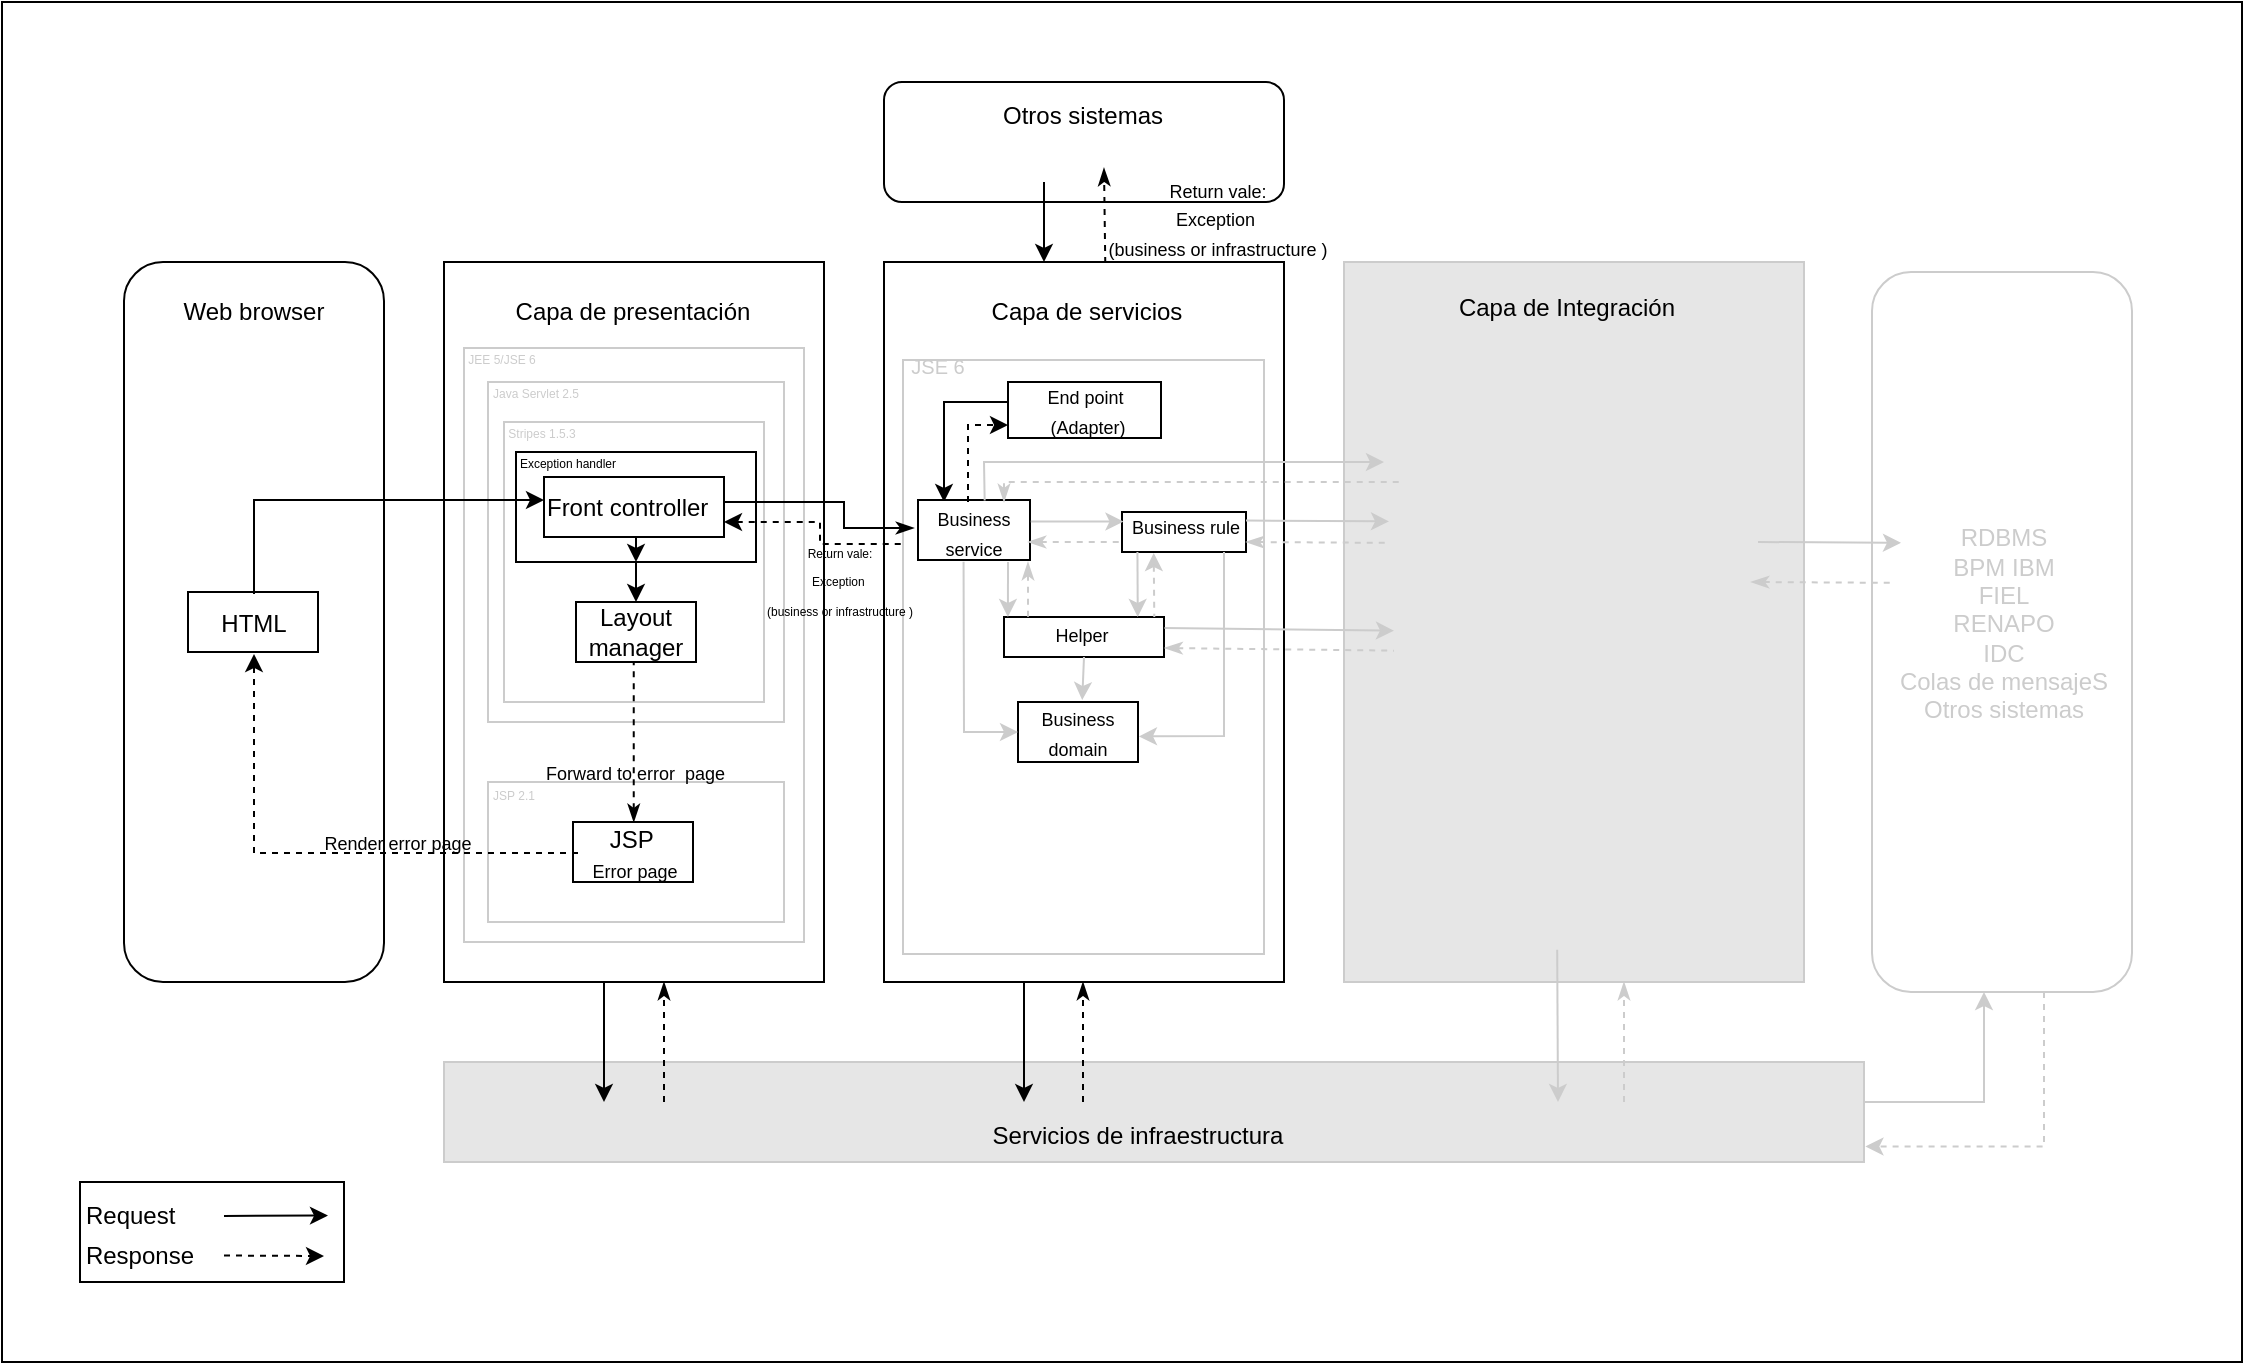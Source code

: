 <mxfile version="24.7.17">
  <diagram name="VistaProcesosCapaPresentacion" id="p9K0cnw3e_TJKJsx_78d">
    <mxGraphModel dx="880" dy="524" grid="1" gridSize="10" guides="1" tooltips="1" connect="1" arrows="1" fold="1" page="1" pageScale="1" pageWidth="827" pageHeight="1169" math="0" shadow="0">
      <root>
        <mxCell id="0" />
        <mxCell id="1" parent="0" />
        <mxCell id="4sbqB-bUX-TCx8UsU7u6-6" value="" style="rounded=0;whiteSpace=wrap;html=1;" parent="1" vertex="1">
          <mxGeometry x="121" y="40" width="1120" height="680" as="geometry" />
        </mxCell>
        <mxCell id="4sbqB-bUX-TCx8UsU7u6-4" value="" style="rounded=0;whiteSpace=wrap;html=1;" parent="1" vertex="1">
          <mxGeometry x="160" y="630" width="132" height="50" as="geometry" />
        </mxCell>
        <mxCell id="YERbZWsGb_3LJ_n3Qa9_-2" value="" style="rounded=1;whiteSpace=wrap;html=1;" parent="1" vertex="1">
          <mxGeometry x="182" y="170" width="130" height="360" as="geometry" />
        </mxCell>
        <mxCell id="YERbZWsGb_3LJ_n3Qa9_-6" value="" style="rounded=0;whiteSpace=wrap;html=1;" parent="1" vertex="1">
          <mxGeometry x="342" y="170" width="190" height="360" as="geometry" />
        </mxCell>
        <mxCell id="YERbZWsGb_3LJ_n3Qa9_-7" value="" style="rounded=0;whiteSpace=wrap;html=1;" parent="1" vertex="1">
          <mxGeometry x="562" y="170" width="200" height="360" as="geometry" />
        </mxCell>
        <mxCell id="YERbZWsGb_3LJ_n3Qa9_-8" value="" style="rounded=0;whiteSpace=wrap;html=1;fillColor=#E6E6E6;strokeColor=#CCCCCC;" parent="1" vertex="1">
          <mxGeometry x="792" y="170" width="230" height="360" as="geometry" />
        </mxCell>
        <mxCell id="5H7elzML800JX2GymNLW-93" style="edgeStyle=orthogonalEdgeStyle;rounded=0;orthogonalLoop=1;jettySize=auto;html=1;entryX=1.001;entryY=0.845;entryDx=0;entryDy=0;entryPerimeter=0;dashed=1;strokeColor=#CCCCCC;" parent="1" source="YERbZWsGb_3LJ_n3Qa9_-9" target="YERbZWsGb_3LJ_n3Qa9_-11" edge="1">
          <mxGeometry relative="1" as="geometry">
            <Array as="points">
              <mxPoint x="1142" y="612" />
            </Array>
          </mxGeometry>
        </mxCell>
        <mxCell id="YERbZWsGb_3LJ_n3Qa9_-9" value="" style="rounded=1;whiteSpace=wrap;html=1;strokeColor=#CCCCCC;" parent="1" vertex="1">
          <mxGeometry x="1056" y="175" width="130" height="360" as="geometry" />
        </mxCell>
        <mxCell id="YERbZWsGb_3LJ_n3Qa9_-10" value="" style="rounded=1;whiteSpace=wrap;html=1;" parent="1" vertex="1">
          <mxGeometry x="562" y="80" width="200" height="60" as="geometry" />
        </mxCell>
        <mxCell id="YERbZWsGb_3LJ_n3Qa9_-59" style="edgeStyle=orthogonalEdgeStyle;rounded=0;orthogonalLoop=1;jettySize=auto;html=1;strokeColor=#CCCCCC;" parent="1" source="YERbZWsGb_3LJ_n3Qa9_-11" target="YERbZWsGb_3LJ_n3Qa9_-9" edge="1">
          <mxGeometry relative="1" as="geometry">
            <Array as="points">
              <mxPoint x="1112" y="590" />
            </Array>
          </mxGeometry>
        </mxCell>
        <mxCell id="YERbZWsGb_3LJ_n3Qa9_-11" value="" style="rounded=0;whiteSpace=wrap;html=1;fillColor=#E6E6E6;strokeColor=#CCCCCC;" parent="1" vertex="1">
          <mxGeometry x="342" y="570" width="710" height="50" as="geometry" />
        </mxCell>
        <mxCell id="YERbZWsGb_3LJ_n3Qa9_-12" value="Web browser" style="text;html=1;strokeColor=none;fillColor=none;align=center;verticalAlign=middle;whiteSpace=wrap;rounded=0;" parent="1" vertex="1">
          <mxGeometry x="192" y="180" width="110" height="30" as="geometry" />
        </mxCell>
        <mxCell id="YERbZWsGb_3LJ_n3Qa9_-13" value="Capa de presentación" style="text;html=1;strokeColor=none;fillColor=none;align=center;verticalAlign=middle;whiteSpace=wrap;rounded=0;" parent="1" vertex="1">
          <mxGeometry x="364" y="180" width="145" height="30" as="geometry" />
        </mxCell>
        <mxCell id="YERbZWsGb_3LJ_n3Qa9_-14" value="Capa de servicios" style="text;html=1;strokeColor=none;fillColor=none;align=center;verticalAlign=middle;whiteSpace=wrap;rounded=0;" parent="1" vertex="1">
          <mxGeometry x="591" y="180" width="145" height="30" as="geometry" />
        </mxCell>
        <mxCell id="YERbZWsGb_3LJ_n3Qa9_-15" value="Otros sistemas" style="text;html=1;strokeColor=none;fillColor=none;align=center;verticalAlign=middle;whiteSpace=wrap;rounded=0;" parent="1" vertex="1">
          <mxGeometry x="589" y="82" width="145" height="30" as="geometry" />
        </mxCell>
        <mxCell id="YERbZWsGb_3LJ_n3Qa9_-16" value="Capa de Integración" style="text;html=1;strokeColor=none;fillColor=none;align=center;verticalAlign=middle;whiteSpace=wrap;rounded=0;" parent="1" vertex="1">
          <mxGeometry x="831" y="178" width="145" height="30" as="geometry" />
        </mxCell>
        <mxCell id="YERbZWsGb_3LJ_n3Qa9_-55" value="" style="endArrow=classic;html=1;rounded=0;" parent="1" edge="1">
          <mxGeometry width="50" height="50" relative="1" as="geometry">
            <mxPoint x="422" y="530" as="sourcePoint" />
            <mxPoint x="422" y="590" as="targetPoint" />
          </mxGeometry>
        </mxCell>
        <mxCell id="YERbZWsGb_3LJ_n3Qa9_-56" value="" style="endArrow=classic;html=1;rounded=0;" parent="1" edge="1">
          <mxGeometry width="50" height="50" relative="1" as="geometry">
            <mxPoint x="632" y="530" as="sourcePoint" />
            <mxPoint x="632" y="590" as="targetPoint" />
          </mxGeometry>
        </mxCell>
        <mxCell id="YERbZWsGb_3LJ_n3Qa9_-57" value="" style="endArrow=classic;html=1;rounded=0;exitX=0.41;exitY=0.972;exitDx=0;exitDy=0;exitPerimeter=0;strokeColor=#CCCCCC;" parent="1" edge="1">
          <mxGeometry width="50" height="50" relative="1" as="geometry">
            <mxPoint x="898.6" y="513.92" as="sourcePoint" />
            <mxPoint x="899" y="590" as="targetPoint" />
          </mxGeometry>
        </mxCell>
        <mxCell id="YERbZWsGb_3LJ_n3Qa9_-58" value="" style="endArrow=classic;html=1;rounded=0;" parent="1" edge="1">
          <mxGeometry width="50" height="50" relative="1" as="geometry">
            <mxPoint x="642" y="130" as="sourcePoint" />
            <mxPoint x="642" y="170" as="targetPoint" />
          </mxGeometry>
        </mxCell>
        <mxCell id="YERbZWsGb_3LJ_n3Qa9_-61" value="&lt;font color=&quot;#cccccc&quot;&gt;RDBMS&lt;br&gt;BPM IBM&lt;br&gt;FIEL&lt;br&gt;RENAPO&lt;br&gt;IDC&lt;br&gt;Colas de mensajeS&lt;br&gt;Otros sistemas&lt;/font&gt;" style="text;html=1;strokeColor=none;fillColor=none;align=center;verticalAlign=middle;whiteSpace=wrap;rounded=0;" parent="1" vertex="1">
          <mxGeometry x="1067" y="281" width="110" height="140" as="geometry" />
        </mxCell>
        <mxCell id="YERbZWsGb_3LJ_n3Qa9_-75" value="" style="endArrow=classicThin;dashed=1;html=1;rounded=0;startArrow=none;startFill=0;endFill=1;" parent="1" edge="1">
          <mxGeometry width="50" height="50" relative="1" as="geometry">
            <mxPoint x="661.5" y="590" as="sourcePoint" />
            <mxPoint x="661.5" y="530" as="targetPoint" />
          </mxGeometry>
        </mxCell>
        <mxCell id="YERbZWsGb_3LJ_n3Qa9_-77" value="" style="endArrow=classicThin;dashed=1;html=1;rounded=0;startArrow=none;startFill=0;endFill=1;" parent="1" edge="1">
          <mxGeometry width="50" height="50" relative="1" as="geometry">
            <mxPoint x="452" y="590" as="sourcePoint" />
            <mxPoint x="452" y="530" as="targetPoint" />
          </mxGeometry>
        </mxCell>
        <mxCell id="YERbZWsGb_3LJ_n3Qa9_-78" value="" style="endArrow=classicThin;dashed=1;html=1;rounded=0;startArrow=none;startFill=0;endFill=1;exitX=0.563;exitY=-0.084;exitDx=0;exitDy=0;exitPerimeter=0;" parent="1" edge="1">
          <mxGeometry width="50" height="50" relative="1" as="geometry">
            <mxPoint x="672.635" y="170.48" as="sourcePoint" />
            <mxPoint x="672" y="123" as="targetPoint" />
          </mxGeometry>
        </mxCell>
        <mxCell id="YERbZWsGb_3LJ_n3Qa9_-79" value="Servicios de infraestructura" style="text;html=1;strokeColor=none;fillColor=none;align=center;verticalAlign=middle;whiteSpace=wrap;rounded=0;" parent="1" vertex="1">
          <mxGeometry x="604" y="597" width="170" height="20" as="geometry" />
        </mxCell>
        <mxCell id="YERbZWsGb_3LJ_n3Qa9_-80" value="" style="endArrow=classic;html=1;rounded=0;" parent="1" edge="1">
          <mxGeometry width="50" height="50" relative="1" as="geometry">
            <mxPoint x="232" y="647" as="sourcePoint" />
            <mxPoint x="284" y="646.76" as="targetPoint" />
          </mxGeometry>
        </mxCell>
        <mxCell id="YERbZWsGb_3LJ_n3Qa9_-82" value="Request&amp;nbsp;" style="text;html=1;strokeColor=none;fillColor=none;align=center;verticalAlign=middle;whiteSpace=wrap;rounded=0;" parent="1" vertex="1">
          <mxGeometry x="162" y="637" width="50" height="20" as="geometry" />
        </mxCell>
        <mxCell id="5H7elzML800JX2GymNLW-2" value="" style="rounded=0;whiteSpace=wrap;html=1;" parent="1" vertex="1">
          <mxGeometry x="214" y="335" width="65" height="30" as="geometry" />
        </mxCell>
        <mxCell id="5H7elzML800JX2GymNLW-3" value="HTML" style="text;html=1;strokeColor=none;fillColor=none;align=center;verticalAlign=middle;whiteSpace=wrap;rounded=0;" parent="1" vertex="1">
          <mxGeometry x="217" y="336" width="60" height="30" as="geometry" />
        </mxCell>
        <mxCell id="5H7elzML800JX2GymNLW-4" value="" style="rounded=0;whiteSpace=wrap;html=1;strokeColor=#CCCCCC;" parent="1" vertex="1">
          <mxGeometry x="352" y="213" width="170" height="297" as="geometry" />
        </mxCell>
        <mxCell id="5H7elzML800JX2GymNLW-5" value="" style="rounded=0;whiteSpace=wrap;html=1;strokeColor=#CCCCCC;" parent="1" vertex="1">
          <mxGeometry x="364" y="230" width="148" height="170" as="geometry" />
        </mxCell>
        <mxCell id="5H7elzML800JX2GymNLW-6" value="" style="rounded=0;whiteSpace=wrap;html=1;strokeColor=#CCCCCC;" parent="1" vertex="1">
          <mxGeometry x="364" y="430" width="148" height="70" as="geometry" />
        </mxCell>
        <mxCell id="5H7elzML800JX2GymNLW-7" value="" style="rounded=0;whiteSpace=wrap;html=1;strokeColor=#CCCCCC;" parent="1" vertex="1">
          <mxGeometry x="372" y="250" width="130" height="140" as="geometry" />
        </mxCell>
        <mxCell id="5H7elzML800JX2GymNLW-8" value="" style="rounded=0;whiteSpace=wrap;html=1;" parent="1" vertex="1">
          <mxGeometry x="378" y="265" width="120" height="55" as="geometry" />
        </mxCell>
        <mxCell id="5H7elzML800JX2GymNLW-10" value="" style="rounded=0;whiteSpace=wrap;html=1;" parent="1" vertex="1">
          <mxGeometry x="392" y="277.5" width="90" height="30" as="geometry" />
        </mxCell>
        <mxCell id="5H7elzML800JX2GymNLW-11" value="" style="rounded=0;whiteSpace=wrap;html=1;" parent="1" vertex="1">
          <mxGeometry x="408" y="340" width="60" height="30" as="geometry" />
        </mxCell>
        <mxCell id="5H7elzML800JX2GymNLW-12" value="" style="rounded=0;whiteSpace=wrap;html=1;" parent="1" vertex="1">
          <mxGeometry x="406.5" y="450" width="60" height="30" as="geometry" />
        </mxCell>
        <mxCell id="5H7elzML800JX2GymNLW-48" style="edgeStyle=orthogonalEdgeStyle;rounded=0;orthogonalLoop=1;jettySize=auto;html=1;entryX=0.5;entryY=1;entryDx=0;entryDy=0;dashed=1;" parent="1" source="5H7elzML800JX2GymNLW-13" target="5H7elzML800JX2GymNLW-3" edge="1">
          <mxGeometry relative="1" as="geometry" />
        </mxCell>
        <mxCell id="5H7elzML800JX2GymNLW-13" value="JSP&amp;nbsp;&lt;br&gt;&lt;font style=&quot;font-size: 9px;&quot;&gt;Error page&lt;/font&gt;" style="text;html=1;strokeColor=none;fillColor=none;align=center;verticalAlign=middle;whiteSpace=wrap;rounded=0;" parent="1" vertex="1">
          <mxGeometry x="409" y="458" width="57" height="15" as="geometry" />
        </mxCell>
        <mxCell id="5H7elzML800JX2GymNLW-14" value="Layout manager" style="text;html=1;strokeColor=none;fillColor=none;align=center;verticalAlign=middle;whiteSpace=wrap;rounded=0;" parent="1" vertex="1">
          <mxGeometry x="408" y="340" width="60" height="30" as="geometry" />
        </mxCell>
        <mxCell id="5H7elzML800JX2GymNLW-15" value="&lt;font style=&quot;font-size: 6px;&quot;&gt;Exception handler&lt;/font&gt;" style="text;html=1;strokeColor=none;fillColor=none;align=center;verticalAlign=middle;whiteSpace=wrap;rounded=0;" parent="1" vertex="1">
          <mxGeometry x="359" y="259" width="90" height="20" as="geometry" />
        </mxCell>
        <mxCell id="5H7elzML800JX2GymNLW-43" style="edgeStyle=orthogonalEdgeStyle;rounded=0;orthogonalLoop=1;jettySize=auto;html=1;exitX=0.5;exitY=1;exitDx=0;exitDy=0;entryX=0.5;entryY=1;entryDx=0;entryDy=0;" parent="1" source="5H7elzML800JX2GymNLW-16" target="5H7elzML800JX2GymNLW-8" edge="1">
          <mxGeometry relative="1" as="geometry" />
        </mxCell>
        <mxCell id="5H7elzML800JX2GymNLW-53" style="edgeStyle=orthogonalEdgeStyle;rounded=0;orthogonalLoop=1;jettySize=auto;html=1;entryX=0;entryY=0.75;entryDx=0;entryDy=0;dashed=1;endArrow=none;endFill=0;startArrow=classic;startFill=1;" parent="1" source="5H7elzML800JX2GymNLW-16" target="5H7elzML800JX2GymNLW-28" edge="1">
          <mxGeometry relative="1" as="geometry">
            <Array as="points">
              <mxPoint x="530" y="300" />
              <mxPoint x="530" y="311" />
            </Array>
          </mxGeometry>
        </mxCell>
        <mxCell id="5H7elzML800JX2GymNLW-16" value="Front controller&amp;nbsp;" style="text;html=1;strokeColor=none;fillColor=none;align=center;verticalAlign=middle;whiteSpace=wrap;rounded=0;" parent="1" vertex="1">
          <mxGeometry x="389" y="277.5" width="93" height="30" as="geometry" />
        </mxCell>
        <mxCell id="5H7elzML800JX2GymNLW-17" value="&lt;font color=&quot;#cccccc&quot; style=&quot;font-size: 6px;&quot;&gt;Stripes 1.5.3&lt;/font&gt;" style="text;html=1;strokeColor=none;fillColor=none;align=center;verticalAlign=middle;whiteSpace=wrap;rounded=0;" parent="1" vertex="1">
          <mxGeometry x="361" y="249" width="60" height="10" as="geometry" />
        </mxCell>
        <mxCell id="5H7elzML800JX2GymNLW-18" value="&lt;font color=&quot;#cccccc&quot; style=&quot;font-size: 6px;&quot;&gt;Java Servlet 2.5&lt;/font&gt;" style="text;html=1;strokeColor=none;fillColor=none;align=center;verticalAlign=middle;whiteSpace=wrap;rounded=0;" parent="1" vertex="1">
          <mxGeometry x="358" y="219" width="60" height="30" as="geometry" />
        </mxCell>
        <mxCell id="5H7elzML800JX2GymNLW-19" value="&lt;font color=&quot;#cccccc&quot; style=&quot;font-size: 6px;&quot;&gt;JEE 5/JSE 6&lt;/font&gt;" style="text;html=1;strokeColor=none;fillColor=none;align=center;verticalAlign=middle;whiteSpace=wrap;rounded=0;" parent="1" vertex="1">
          <mxGeometry x="341" y="202" width="60" height="30" as="geometry" />
        </mxCell>
        <mxCell id="5H7elzML800JX2GymNLW-20" value="&lt;span style=&quot;font-size: 6px;&quot;&gt;&lt;br&gt;&lt;font color=&quot;#cccccc&quot;&gt;JSP 2.1&lt;/font&gt;&lt;/span&gt;" style="text;html=1;strokeColor=none;fillColor=none;align=center;verticalAlign=middle;whiteSpace=wrap;rounded=0;" parent="1" vertex="1">
          <mxGeometry x="346.5" y="412" width="60" height="30" as="geometry" />
        </mxCell>
        <mxCell id="5H7elzML800JX2GymNLW-24" value="" style="rounded=0;whiteSpace=wrap;html=1;strokeColor=#CCCCCC;" parent="1" vertex="1">
          <mxGeometry x="571.5" y="219" width="180.5" height="297" as="geometry" />
        </mxCell>
        <mxCell id="5H7elzML800JX2GymNLW-25" value="" style="rounded=0;whiteSpace=wrap;html=1;" parent="1" vertex="1">
          <mxGeometry x="624" y="230" width="76.5" height="28" as="geometry" />
        </mxCell>
        <mxCell id="5H7elzML800JX2GymNLW-54" style="edgeStyle=orthogonalEdgeStyle;rounded=0;orthogonalLoop=1;jettySize=auto;html=1;entryX=0.25;entryY=0;entryDx=0;entryDy=0;startArrow=none;startFill=0;endArrow=classic;endFill=1;" parent="1" source="5H7elzML800JX2GymNLW-26" target="5H7elzML800JX2GymNLW-28" edge="1">
          <mxGeometry relative="1" as="geometry">
            <Array as="points">
              <mxPoint x="592" y="240" />
            </Array>
          </mxGeometry>
        </mxCell>
        <mxCell id="5H7elzML800JX2GymNLW-26" value="&lt;font style=&quot;font-size: 9px;&quot;&gt;End point&amp;nbsp;&lt;br&gt;(Adapter)&lt;/font&gt;" style="text;html=1;strokeColor=none;fillColor=none;align=center;verticalAlign=middle;whiteSpace=wrap;rounded=0;" parent="1" vertex="1">
          <mxGeometry x="624" y="229" width="80" height="30" as="geometry" />
        </mxCell>
        <mxCell id="5H7elzML800JX2GymNLW-27" value="" style="rounded=0;whiteSpace=wrap;html=1;" parent="1" vertex="1">
          <mxGeometry x="579" y="289" width="56" height="30" as="geometry" />
        </mxCell>
        <mxCell id="5H7elzML800JX2GymNLW-52" style="edgeStyle=orthogonalEdgeStyle;rounded=0;orthogonalLoop=1;jettySize=auto;html=1;startArrow=classicThin;startFill=1;endArrow=none;endFill=0;" parent="1" source="5H7elzML800JX2GymNLW-28" target="5H7elzML800JX2GymNLW-16" edge="1">
          <mxGeometry relative="1" as="geometry">
            <Array as="points">
              <mxPoint x="542" y="303" />
              <mxPoint x="542" y="290" />
            </Array>
          </mxGeometry>
        </mxCell>
        <mxCell id="5H7elzML800JX2GymNLW-55" style="edgeStyle=orthogonalEdgeStyle;rounded=0;orthogonalLoop=1;jettySize=auto;html=1;entryX=0;entryY=0.75;entryDx=0;entryDy=0;dashed=1;" parent="1" source="5H7elzML800JX2GymNLW-28" target="5H7elzML800JX2GymNLW-26" edge="1">
          <mxGeometry relative="1" as="geometry">
            <Array as="points">
              <mxPoint x="604" y="252" />
            </Array>
          </mxGeometry>
        </mxCell>
        <mxCell id="5H7elzML800JX2GymNLW-28" value="&lt;font style=&quot;font-size: 9px;&quot;&gt;Business service&lt;/font&gt;" style="text;html=1;strokeColor=none;fillColor=none;align=center;verticalAlign=middle;whiteSpace=wrap;rounded=0;" parent="1" vertex="1">
          <mxGeometry x="577" y="290" width="60" height="30" as="geometry" />
        </mxCell>
        <mxCell id="5H7elzML800JX2GymNLW-29" value="" style="rounded=0;whiteSpace=wrap;html=1;" parent="1" vertex="1">
          <mxGeometry x="681" y="295" width="62" height="20" as="geometry" />
        </mxCell>
        <mxCell id="5H7elzML800JX2GymNLW-30" value="&lt;font style=&quot;font-size: 9px;&quot;&gt;Business rule&lt;/font&gt;" style="text;html=1;strokeColor=none;fillColor=none;align=center;verticalAlign=middle;whiteSpace=wrap;rounded=0;" parent="1" vertex="1">
          <mxGeometry x="683" y="293" width="60" height="17" as="geometry" />
        </mxCell>
        <mxCell id="5H7elzML800JX2GymNLW-31" value="" style="rounded=0;whiteSpace=wrap;html=1;" parent="1" vertex="1">
          <mxGeometry x="622" y="347.5" width="80" height="20" as="geometry" />
        </mxCell>
        <mxCell id="5H7elzML800JX2GymNLW-32" value="&lt;font style=&quot;font-size: 9px;&quot;&gt;Helper&lt;br&gt;&lt;/font&gt;" style="text;html=1;strokeColor=none;fillColor=none;align=center;verticalAlign=middle;whiteSpace=wrap;rounded=0;" parent="1" vertex="1">
          <mxGeometry x="631.25" y="351" width="60" height="10" as="geometry" />
        </mxCell>
        <mxCell id="5H7elzML800JX2GymNLW-34" value="" style="rounded=0;whiteSpace=wrap;html=1;" parent="1" vertex="1">
          <mxGeometry x="629" y="390" width="60" height="30" as="geometry" />
        </mxCell>
        <mxCell id="5H7elzML800JX2GymNLW-35" value="&lt;font style=&quot;font-size: 9px;&quot;&gt;Business domain&lt;/font&gt;" style="text;html=1;strokeColor=none;fillColor=none;align=center;verticalAlign=middle;whiteSpace=wrap;rounded=0;" parent="1" vertex="1">
          <mxGeometry x="629" y="390" width="60" height="30" as="geometry" />
        </mxCell>
        <mxCell id="5H7elzML800JX2GymNLW-37" value="&lt;font color=&quot;#cccccc&quot; style=&quot;font-size: 10px;&quot;&gt;JSE 6&lt;/font&gt;" style="text;html=1;strokeColor=none;fillColor=none;align=center;verticalAlign=middle;whiteSpace=wrap;rounded=0;" parent="1" vertex="1">
          <mxGeometry x="559" y="207" width="60" height="30" as="geometry" />
        </mxCell>
        <mxCell id="5H7elzML800JX2GymNLW-39" value="&lt;font style=&quot;font-size: 9px;&quot;&gt;Forward to error&amp;nbsp; page&amp;nbsp;&lt;/font&gt;" style="text;html=1;strokeColor=none;fillColor=none;align=center;verticalAlign=middle;whiteSpace=wrap;rounded=0;" parent="1" vertex="1">
          <mxGeometry x="379" y="410" width="120" height="30" as="geometry" />
        </mxCell>
        <mxCell id="5H7elzML800JX2GymNLW-40" value="&lt;font style=&quot;font-size: 9px;&quot;&gt;Render error page&lt;/font&gt;" style="text;html=1;strokeColor=none;fillColor=none;align=center;verticalAlign=middle;whiteSpace=wrap;rounded=0;" parent="1" vertex="1">
          <mxGeometry x="269" y="445" width="100" height="30" as="geometry" />
        </mxCell>
        <mxCell id="5H7elzML800JX2GymNLW-42" value="" style="endArrow=classic;html=1;rounded=0;exitX=0.5;exitY=0;exitDx=0;exitDy=0;" parent="1" source="5H7elzML800JX2GymNLW-3" edge="1">
          <mxGeometry width="50" height="50" relative="1" as="geometry">
            <mxPoint x="111" y="289" as="sourcePoint" />
            <mxPoint x="392" y="289" as="targetPoint" />
            <Array as="points">
              <mxPoint x="247" y="289" />
            </Array>
          </mxGeometry>
        </mxCell>
        <mxCell id="5H7elzML800JX2GymNLW-45" value="" style="endArrow=classic;html=1;rounded=0;entryX=0.5;entryY=0;entryDx=0;entryDy=0;" parent="1" target="5H7elzML800JX2GymNLW-14" edge="1">
          <mxGeometry width="50" height="50" relative="1" as="geometry">
            <mxPoint x="438" y="320" as="sourcePoint" />
            <mxPoint x="437" y="340" as="targetPoint" />
          </mxGeometry>
        </mxCell>
        <mxCell id="5H7elzML800JX2GymNLW-46" value="" style="endArrow=none;dashed=1;html=1;rounded=0;endFill=0;startArrow=classicThin;startFill=1;" parent="1" edge="1">
          <mxGeometry width="50" height="50" relative="1" as="geometry">
            <mxPoint x="436.87" y="450" as="sourcePoint" />
            <mxPoint x="436.87" y="370" as="targetPoint" />
          </mxGeometry>
        </mxCell>
        <mxCell id="5H7elzML800JX2GymNLW-71" value="" style="endArrow=classic;html=1;rounded=0;entryX=0.062;entryY=-0.001;entryDx=0;entryDy=0;entryPerimeter=0;strokeColor=#CCCCCC;" parent="1" edge="1">
          <mxGeometry width="50" height="50" relative="1" as="geometry">
            <mxPoint x="624" y="320" as="sourcePoint" />
            <mxPoint x="623.96" y="347.48" as="targetPoint" />
            <Array as="points" />
          </mxGeometry>
        </mxCell>
        <mxCell id="5H7elzML800JX2GymNLW-72" value="" style="endArrow=none;html=1;rounded=0;entryX=0.062;entryY=-0.001;entryDx=0;entryDy=0;entryPerimeter=0;endFill=0;dashed=1;startArrow=classicThin;startFill=1;strokeColor=#CCCCCC;" parent="1" edge="1">
          <mxGeometry width="50" height="50" relative="1" as="geometry">
            <mxPoint x="634" y="320" as="sourcePoint" />
            <mxPoint x="634" y="347.5" as="targetPoint" />
            <Array as="points" />
          </mxGeometry>
        </mxCell>
        <mxCell id="5H7elzML800JX2GymNLW-73" value="" style="endArrow=classic;html=1;rounded=0;entryX=0.836;entryY=-0.002;entryDx=0;entryDy=0;entryPerimeter=0;strokeColor=#CCCCCC;" parent="1" target="5H7elzML800JX2GymNLW-31" edge="1">
          <mxGeometry width="50" height="50" relative="1" as="geometry">
            <mxPoint x="688.72" y="315" as="sourcePoint" />
            <mxPoint x="688.72" y="342.5" as="targetPoint" />
            <Array as="points" />
          </mxGeometry>
        </mxCell>
        <mxCell id="5H7elzML800JX2GymNLW-74" value="" style="endArrow=none;html=1;rounded=0;entryX=0.836;entryY=-0.002;entryDx=0;entryDy=0;entryPerimeter=0;endFill=0;dashed=1;startArrow=classic;startFill=1;strokeColor=#CCCCCC;" parent="1" edge="1">
          <mxGeometry width="50" height="50" relative="1" as="geometry">
            <mxPoint x="696.86" y="315.5" as="sourcePoint" />
            <mxPoint x="697.14" y="347.5" as="targetPoint" />
            <Array as="points" />
          </mxGeometry>
        </mxCell>
        <mxCell id="5H7elzML800JX2GymNLW-75" value="" style="endArrow=classic;html=1;rounded=0;entryX=-0.021;entryY=0.398;entryDx=0;entryDy=0;exitX=0.973;exitY=0.326;exitDx=0;exitDy=0;exitPerimeter=0;entryPerimeter=0;fillColor=#bac8d3;strokeColor=#CCCCCC;" parent="1" source="5H7elzML800JX2GymNLW-28" target="5H7elzML800JX2GymNLW-30" edge="1">
          <mxGeometry width="50" height="50" relative="1" as="geometry">
            <mxPoint x="658.9" y="295" as="sourcePoint" />
            <mxPoint x="658.86" y="322.48" as="targetPoint" />
            <Array as="points" />
          </mxGeometry>
        </mxCell>
        <mxCell id="5H7elzML800JX2GymNLW-76" value="" style="endArrow=none;html=1;rounded=0;entryX=-0.021;entryY=0.398;entryDx=0;entryDy=0;exitX=0.973;exitY=0.326;exitDx=0;exitDy=0;exitPerimeter=0;entryPerimeter=0;dashed=1;endFill=0;startArrow=classicThin;startFill=1;strokeColor=#CCCCCC;" parent="1" edge="1">
          <mxGeometry width="50" height="50" relative="1" as="geometry">
            <mxPoint x="634" y="310" as="sourcePoint" />
            <mxPoint x="681" y="310" as="targetPoint" />
            <Array as="points" />
          </mxGeometry>
        </mxCell>
        <mxCell id="5H7elzML800JX2GymNLW-77" value="" style="endArrow=classic;html=1;rounded=0;entryX=0.062;entryY=-0.001;entryDx=0;entryDy=0;entryPerimeter=0;exitX=0.5;exitY=1;exitDx=0;exitDy=0;strokeColor=#CCCCCC;" parent="1" source="5H7elzML800JX2GymNLW-31" edge="1">
          <mxGeometry width="50" height="50" relative="1" as="geometry">
            <mxPoint x="661" y="370" as="sourcePoint" />
            <mxPoint x="661.11" y="389" as="targetPoint" />
            <Array as="points" />
          </mxGeometry>
        </mxCell>
        <mxCell id="5H7elzML800JX2GymNLW-78" value="" style="endArrow=classic;html=1;rounded=0;entryX=0;entryY=0.5;entryDx=0;entryDy=0;exitX=0.413;exitY=0.995;exitDx=0;exitDy=0;exitPerimeter=0;strokeColor=#CCCCCC;" parent="1" source="5H7elzML800JX2GymNLW-28" target="5H7elzML800JX2GymNLW-35" edge="1">
          <mxGeometry width="50" height="50" relative="1" as="geometry">
            <mxPoint x="604.04" y="319" as="sourcePoint" />
            <mxPoint x="604" y="346.48" as="targetPoint" />
            <Array as="points">
              <mxPoint x="602" y="405" />
            </Array>
          </mxGeometry>
        </mxCell>
        <mxCell id="5H7elzML800JX2GymNLW-79" value="" style="endArrow=classic;html=1;rounded=0;entryX=1.008;entryY=0.573;entryDx=0;entryDy=0;entryPerimeter=0;strokeColor=#CCCCCC;" parent="1" target="5H7elzML800JX2GymNLW-35" edge="1">
          <mxGeometry width="50" height="50" relative="1" as="geometry">
            <mxPoint x="732" y="315" as="sourcePoint" />
            <mxPoint x="732.28" y="347" as="targetPoint" />
            <Array as="points">
              <mxPoint x="732" y="407" />
            </Array>
          </mxGeometry>
        </mxCell>
        <mxCell id="5H7elzML800JX2GymNLW-80" value="" style="endArrow=classic;html=1;rounded=0;exitX=0.589;exitY=-0.026;exitDx=0;exitDy=0;exitPerimeter=0;strokeColor=#CCCCCC;" parent="1" source="5H7elzML800JX2GymNLW-28" edge="1">
          <mxGeometry width="50" height="50" relative="1" as="geometry">
            <mxPoint x="624" y="280" as="sourcePoint" />
            <mxPoint x="812" y="270" as="targetPoint" />
            <Array as="points">
              <mxPoint x="612" y="270" />
            </Array>
          </mxGeometry>
        </mxCell>
        <mxCell id="5H7elzML800JX2GymNLW-84" value="" style="endArrow=none;html=1;rounded=0;endFill=0;dashed=1;startArrow=classicThin;startFill=1;strokeColor=#CCCCCC;" parent="1" edge="1">
          <mxGeometry width="50" height="50" relative="1" as="geometry">
            <mxPoint x="622" y="290" as="sourcePoint" />
            <mxPoint x="822" y="280" as="targetPoint" />
            <Array as="points">
              <mxPoint x="622" y="280" />
              <mxPoint x="722" y="280" />
            </Array>
          </mxGeometry>
        </mxCell>
        <mxCell id="5H7elzML800JX2GymNLW-86" value="" style="endArrow=classic;html=1;rounded=0;exitX=0.973;exitY=0.326;exitDx=0;exitDy=0;exitPerimeter=0;strokeColor=#CCCCCC;" parent="1" edge="1">
          <mxGeometry width="50" height="50" relative="1" as="geometry">
            <mxPoint x="743" y="299.29" as="sourcePoint" />
            <mxPoint x="814.5" y="299.71" as="targetPoint" />
            <Array as="points" />
          </mxGeometry>
        </mxCell>
        <mxCell id="5H7elzML800JX2GymNLW-87" value="" style="endArrow=none;html=1;rounded=0;exitX=0.973;exitY=0.326;exitDx=0;exitDy=0;exitPerimeter=0;dashed=1;endFill=0;startArrow=classicThin;startFill=1;strokeColor=#CCCCCC;" parent="1" edge="1">
          <mxGeometry width="50" height="50" relative="1" as="geometry">
            <mxPoint x="743" y="310.0" as="sourcePoint" />
            <mxPoint x="814.5" y="310.42" as="targetPoint" />
            <Array as="points" />
          </mxGeometry>
        </mxCell>
        <mxCell id="5H7elzML800JX2GymNLW-89" value="" style="endArrow=classic;html=1;rounded=0;exitX=0.973;exitY=0.326;exitDx=0;exitDy=0;exitPerimeter=0;entryX=0;entryY=0.587;entryDx=0;entryDy=0;entryPerimeter=0;strokeColor=#CCCCCC;" parent="1" edge="1">
          <mxGeometry width="50" height="50" relative="1" as="geometry">
            <mxPoint x="702.25" y="353.0" as="sourcePoint" />
            <mxPoint x="817" y="354.32" as="targetPoint" />
            <Array as="points" />
          </mxGeometry>
        </mxCell>
        <mxCell id="5H7elzML800JX2GymNLW-91" value="" style="endArrow=none;html=1;rounded=0;exitX=0.973;exitY=0.326;exitDx=0;exitDy=0;exitPerimeter=0;entryX=0;entryY=0.587;entryDx=0;entryDy=0;entryPerimeter=0;startArrow=classicThin;startFill=1;endFill=0;dashed=1;strokeColor=#CCCCCC;" parent="1" edge="1">
          <mxGeometry width="50" height="50" relative="1" as="geometry">
            <mxPoint x="702.25" y="363.0" as="sourcePoint" />
            <mxPoint x="817" y="364.32" as="targetPoint" />
            <Array as="points" />
          </mxGeometry>
        </mxCell>
        <mxCell id="5H7elzML800JX2GymNLW-92" value="" style="endArrow=classicThin;dashed=1;html=1;rounded=0;startArrow=none;startFill=0;endFill=1;strokeColor=#CCCCCC;" parent="1" edge="1">
          <mxGeometry width="50" height="50" relative="1" as="geometry">
            <mxPoint x="932" y="590" as="sourcePoint" />
            <mxPoint x="932" y="530" as="targetPoint" />
          </mxGeometry>
        </mxCell>
        <mxCell id="5H7elzML800JX2GymNLW-94" value="" style="endArrow=classic;html=1;rounded=0;exitX=0.973;exitY=0.326;exitDx=0;exitDy=0;exitPerimeter=0;strokeColor=#CCCCCC;" parent="1" edge="1">
          <mxGeometry width="50" height="50" relative="1" as="geometry">
            <mxPoint x="999" y="310.0" as="sourcePoint" />
            <mxPoint x="1070.5" y="310.42" as="targetPoint" />
            <Array as="points" />
          </mxGeometry>
        </mxCell>
        <mxCell id="5H7elzML800JX2GymNLW-95" value="" style="endArrow=none;html=1;rounded=0;exitX=0.973;exitY=0.326;exitDx=0;exitDy=0;exitPerimeter=0;dashed=1;endFill=0;startArrow=classicThin;startFill=1;strokeColor=#CCCCCC;" parent="1" edge="1">
          <mxGeometry width="50" height="50" relative="1" as="geometry">
            <mxPoint x="995.5" y="330.0" as="sourcePoint" />
            <mxPoint x="1067" y="330.42" as="targetPoint" />
            <Array as="points" />
          </mxGeometry>
        </mxCell>
        <mxCell id="5H7elzML800JX2GymNLW-97" value="&lt;font style=&quot;font-size: 9px;&quot;&gt;Return vale:&lt;br&gt;Exception&amp;nbsp;&lt;br&gt;(business or infrastructure )&lt;br&gt;&lt;/font&gt;" style="text;html=1;strokeColor=none;fillColor=none;align=center;verticalAlign=middle;whiteSpace=wrap;rounded=0;" parent="1" vertex="1">
          <mxGeometry x="655" y="138" width="148" height="20" as="geometry" />
        </mxCell>
        <mxCell id="5H7elzML800JX2GymNLW-99" value="&lt;font style=&quot;&quot;&gt;&lt;font style=&quot;font-size: 6px;&quot;&gt;Return vale:&lt;br&gt;Exception&amp;nbsp;&lt;br&gt;(business or infrastructure )&lt;/font&gt;&lt;br&gt;&lt;/font&gt;" style="text;html=1;strokeColor=none;fillColor=none;align=center;verticalAlign=middle;whiteSpace=wrap;rounded=0;" parent="1" vertex="1">
          <mxGeometry x="466" y="317.5" width="148" height="20" as="geometry" />
        </mxCell>
        <mxCell id="4sbqB-bUX-TCx8UsU7u6-2" value="" style="endArrow=classic;html=1;rounded=0;dashed=1;" parent="1" edge="1">
          <mxGeometry width="50" height="50" relative="1" as="geometry">
            <mxPoint x="232" y="666.76" as="sourcePoint" />
            <mxPoint x="282" y="667" as="targetPoint" />
          </mxGeometry>
        </mxCell>
        <mxCell id="4sbqB-bUX-TCx8UsU7u6-3" value="Response" style="text;html=1;strokeColor=none;fillColor=none;align=center;verticalAlign=middle;whiteSpace=wrap;rounded=0;" parent="1" vertex="1">
          <mxGeometry x="160" y="657" width="60" height="20" as="geometry" />
        </mxCell>
      </root>
    </mxGraphModel>
  </diagram>
</mxfile>
